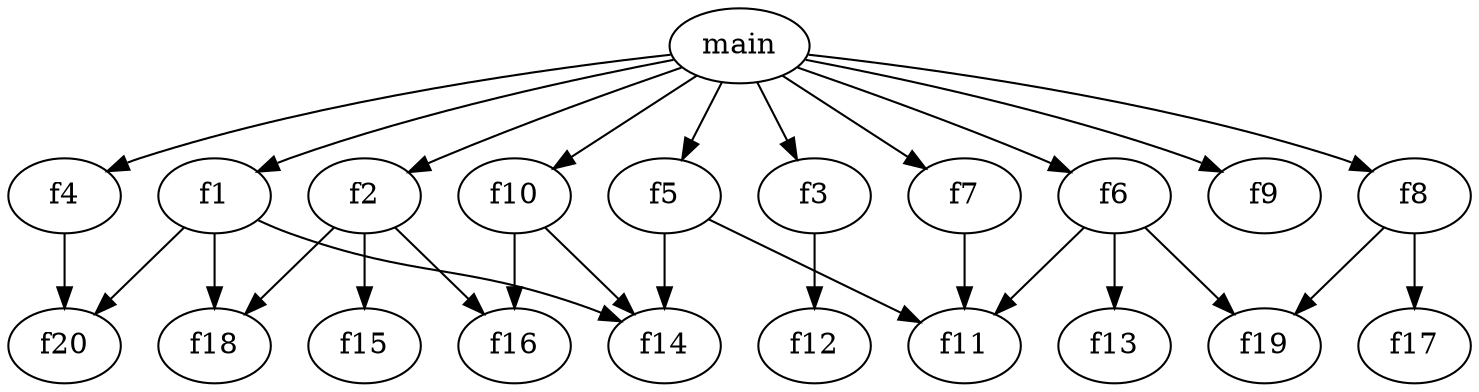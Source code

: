 digraph {
	0 [label=main]
	1 [label=f1]
	0 -> 1
	2 [label=f2]
	0 -> 2
	3 [label=f3]
	0 -> 3
	4 [label=f4]
	0 -> 4
	5 [label=f5]
	0 -> 5
	6 [label=f6]
	0 -> 6
	7 [label=f7]
	0 -> 7
	8 [label=f8]
	0 -> 8
	9 [label=f9]
	0 -> 9
	10 [label=f10]
	0 -> 10
	11 [label=f11]
	6 -> 11
	12 [label=f12]
	3 -> 12
	13 [label=f13]
	6 -> 13
	14 [label=f14]
	1 -> 14
	15 [label=f15]
	2 -> 15
	16 [label=f16]
	10 -> 16
	17 [label=f17]
	8 -> 17
	18 [label=f18]
	1 -> 18
	19 [label=f19]
	6 -> 19
	20 [label=f20]
	1 -> 20
	2 -> 16
	2 -> 18
	4 -> 20
	5 -> 11
	5 -> 14
	7 -> 11
	8 -> 19
	10 -> 14
}
